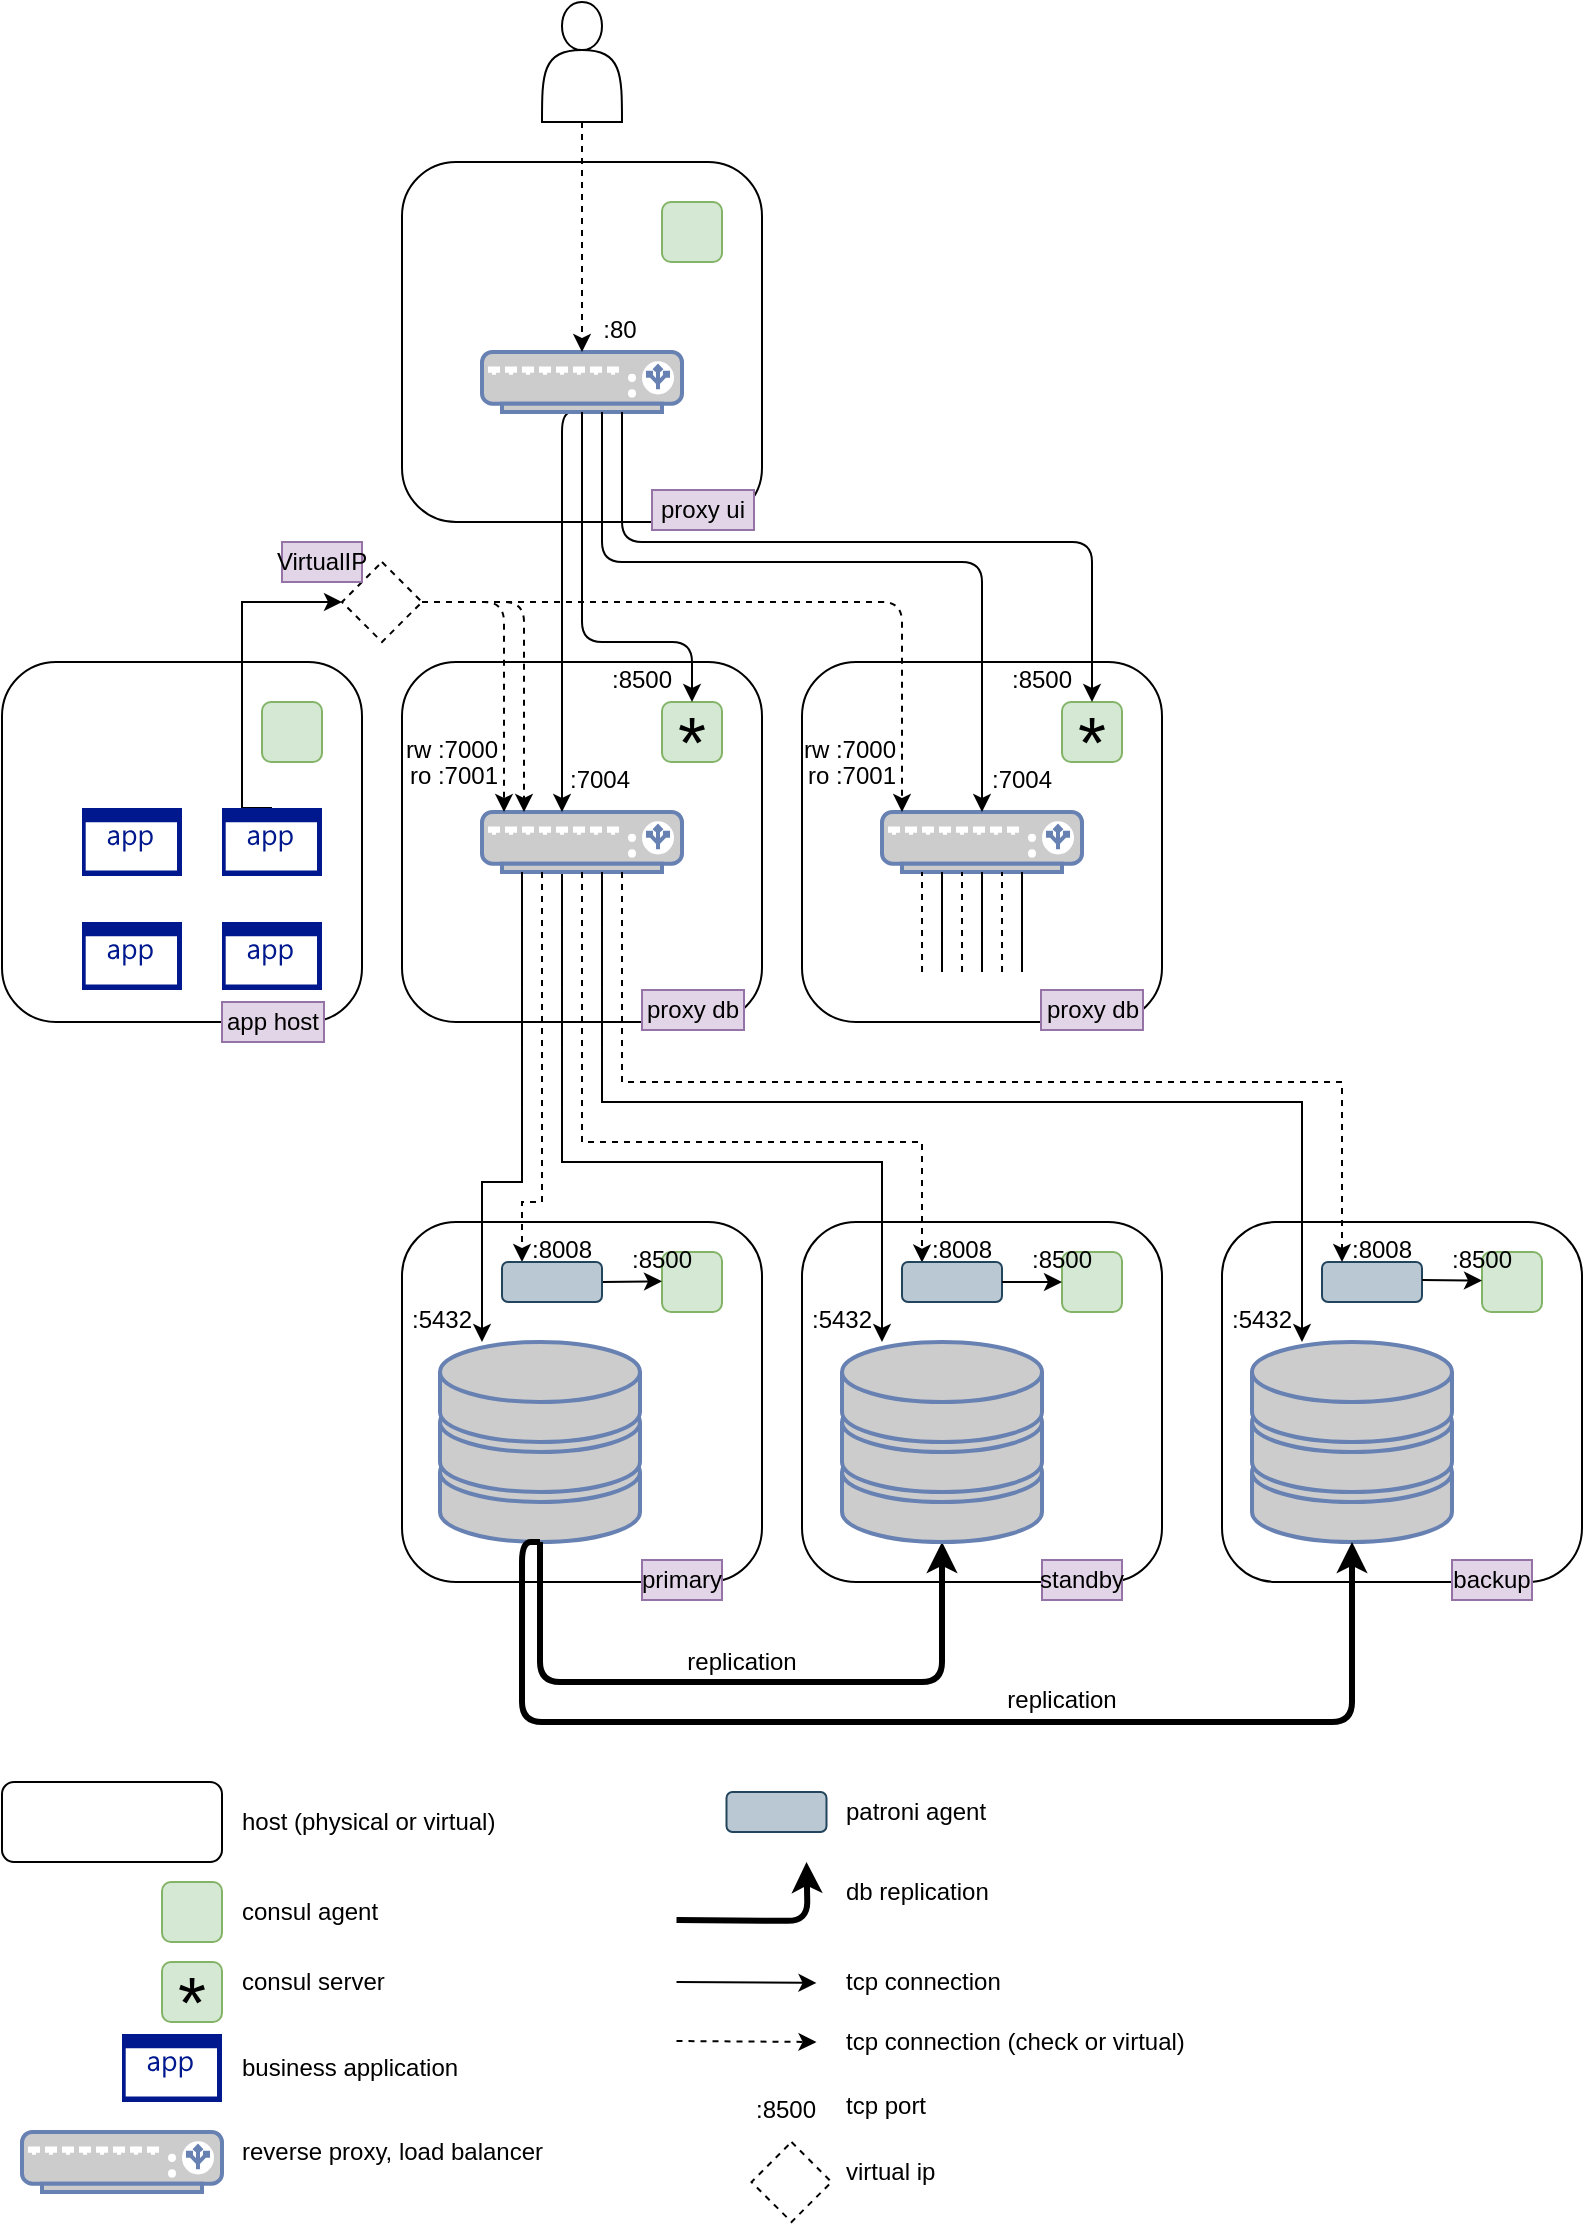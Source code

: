 <mxfile version="13.1.1" type="github"><diagram name="Page-1" id="bfe91b75-5d2c-26a0-9c1d-138518896778"><mxGraphModel dx="372" dy="185" grid="1" gridSize="10" guides="1" tooltips="1" connect="1" arrows="1" fold="1" page="1" pageScale="1" pageWidth="827" pageHeight="1169" background="#ffffff" math="0" shadow="0"><root><mxCell id="0"/><mxCell id="1" parent="0"/><mxCell id="Ll7NFRcKtgWp0UhdgGWS-8" value="" style="rounded=1;whiteSpace=wrap;html=1;" parent="1" vertex="1"><mxGeometry x="219" y="350" width="180" height="180" as="geometry"/></mxCell><mxCell id="Ll7NFRcKtgWp0UhdgGWS-7" value="" style="rounded=1;whiteSpace=wrap;html=1;" parent="1" vertex="1"><mxGeometry x="629" y="630" width="180" height="180" as="geometry"/></mxCell><mxCell id="Ll7NFRcKtgWp0UhdgGWS-6" value="" style="rounded=1;whiteSpace=wrap;html=1;" parent="1" vertex="1"><mxGeometry x="419" y="630" width="180" height="180" as="geometry"/></mxCell><mxCell id="Ll7NFRcKtgWp0UhdgGWS-5" value="" style="rounded=1;whiteSpace=wrap;html=1;" parent="1" vertex="1"><mxGeometry x="219" y="630" width="180" height="180" as="geometry"/></mxCell><mxCell id="7c3789c024ecab99-57" value="" style="fontColor=#0066CC;verticalAlign=top;verticalLabelPosition=bottom;labelPosition=center;align=center;html=1;fillColor=#CCCCCC;strokeColor=#6881B3;gradientColor=none;gradientDirection=north;strokeWidth=2;shape=mxgraph.networks.storage;rounded=0;shadow=0;comic=0;" parent="1" vertex="1"><mxGeometry x="238" y="690" width="100" height="100" as="geometry"/></mxCell><mxCell id="7c3789c024ecab99-75" style="edgeStyle=orthogonalEdgeStyle;html=1;labelBackgroundColor=none;endArrow=classic;endFill=1;strokeWidth=3;fontFamily=Verdana;fontSize=28;fontColor=#6881B3;entryX=0.5;entryY=1;entryDx=0;entryDy=0;entryPerimeter=0;exitX=0.5;exitY=1;exitDx=0;exitDy=0;exitPerimeter=0;" parent="1" source="7c3789c024ecab99-57" target="Ll7NFRcKtgWp0UhdgGWS-1" edge="1"><mxGeometry relative="1" as="geometry"><mxPoint x="1269" y="810" as="targetPoint"/><Array as="points"><mxPoint x="309" y="860"/><mxPoint x="509" y="860"/></Array><mxPoint x="799" y="1602" as="sourcePoint"/></mxGeometry></mxCell><mxCell id="Ll7NFRcKtgWp0UhdgGWS-1" value="" style="fontColor=#0066CC;verticalAlign=top;verticalLabelPosition=bottom;labelPosition=center;align=center;html=1;fillColor=#CCCCCC;strokeColor=#6881B3;gradientColor=none;gradientDirection=north;strokeWidth=2;shape=mxgraph.networks.storage;rounded=0;shadow=0;comic=0;" parent="1" vertex="1"><mxGeometry x="439" y="690" width="100" height="100" as="geometry"/></mxCell><mxCell id="Ll7NFRcKtgWp0UhdgGWS-2" value="" style="fontColor=#0066CC;verticalAlign=top;verticalLabelPosition=bottom;labelPosition=center;align=center;html=1;fillColor=#CCCCCC;strokeColor=#6881B3;gradientColor=none;gradientDirection=north;strokeWidth=2;shape=mxgraph.networks.storage;rounded=0;shadow=0;comic=0;" parent="1" vertex="1"><mxGeometry x="644" y="690" width="100" height="100" as="geometry"/></mxCell><mxCell id="Ll7NFRcKtgWp0UhdgGWS-3" style="edgeStyle=orthogonalEdgeStyle;html=1;labelBackgroundColor=none;endArrow=classic;endFill=1;strokeWidth=3;fontFamily=Verdana;fontSize=28;fontColor=#6881B3;entryX=0.5;entryY=1;entryDx=0;entryDy=0;entryPerimeter=0;exitX=0.5;exitY=1;exitDx=0;exitDy=0;exitPerimeter=0;startArrow=none;startFill=0;" parent="1" source="7c3789c024ecab99-57" target="Ll7NFRcKtgWp0UhdgGWS-2" edge="1"><mxGeometry relative="1" as="geometry"><mxPoint x="519" y="800" as="targetPoint"/><Array as="points"><mxPoint x="279" y="790"/><mxPoint x="279" y="880"/><mxPoint x="694" y="880"/></Array><mxPoint x="319" y="800" as="sourcePoint"/></mxGeometry></mxCell><mxCell id="Ll7NFRcKtgWp0UhdgGWS-11" value="" style="edgeStyle=orthogonalEdgeStyle;rounded=0;orthogonalLoop=1;jettySize=auto;html=1;startArrow=none;startFill=0;endArrow=classic;endFill=1;" parent="1" source="Ll7NFRcKtgWp0UhdgGWS-4" edge="1"><mxGeometry relative="1" as="geometry"><mxPoint x="459" y="690" as="targetPoint"/><Array as="points"><mxPoint x="299" y="600"/><mxPoint x="459" y="600"/></Array></mxGeometry></mxCell><mxCell id="Ll7NFRcKtgWp0UhdgGWS-4" value="" style="fontColor=#0066CC;verticalAlign=top;verticalLabelPosition=bottom;labelPosition=center;align=center;html=1;outlineConnect=0;fillColor=#CCCCCC;strokeColor=#6881B3;gradientColor=none;gradientDirection=north;strokeWidth=2;shape=mxgraph.networks.load_balancer;" parent="1" vertex="1"><mxGeometry x="259" y="425" width="100" height="30" as="geometry"/></mxCell><mxCell id="Ll7NFRcKtgWp0UhdgGWS-12" value="" style="rounded=1;whiteSpace=wrap;html=1;" parent="1" vertex="1"><mxGeometry x="419" y="350" width="180" height="180" as="geometry"/></mxCell><mxCell id="Ll7NFRcKtgWp0UhdgGWS-14" value="" style="edgeStyle=orthogonalEdgeStyle;rounded=0;orthogonalLoop=1;jettySize=auto;html=1;startArrow=none;startFill=0;endArrow=classic;endFill=1;entryX=0.208;entryY=0.016;entryDx=0;entryDy=0;dashed=1;entryPerimeter=0;" parent="1" source="Ll7NFRcKtgWp0UhdgGWS-4" target="Ll7NFRcKtgWp0UhdgGWS-15" edge="1"><mxGeometry relative="1" as="geometry"><mxPoint x="319.0" y="420" as="sourcePoint"/><mxPoint x="489.0" y="700" as="targetPoint"/><Array as="points"><mxPoint x="309" y="590"/><mxPoint x="479" y="590"/><mxPoint x="479" y="650"/></Array></mxGeometry></mxCell><mxCell id="Ll7NFRcKtgWp0UhdgGWS-15" value="" style="rounded=1;whiteSpace=wrap;html=1;fillColor=#bac8d3;strokeColor=#23445d;" parent="1" vertex="1"><mxGeometry x="469" y="650" width="50" height="20" as="geometry"/></mxCell><mxCell id="Ll7NFRcKtgWp0UhdgGWS-17" value="" style="rounded=1;whiteSpace=wrap;html=1;fillColor=#d5e8d4;strokeColor=#82b366;" parent="1" vertex="1"><mxGeometry x="549" y="645" width="30" height="30" as="geometry"/></mxCell><mxCell id="Ll7NFRcKtgWp0UhdgGWS-18" value="" style="rounded=1;whiteSpace=wrap;html=1;fillColor=#d5e8d4;strokeColor=#82b366;" parent="1" vertex="1"><mxGeometry x="549" y="370" width="30" height="30" as="geometry"/></mxCell><mxCell id="Ll7NFRcKtgWp0UhdgGWS-19" value="" style="rounded=1;whiteSpace=wrap;html=1;fillColor=#d5e8d4;strokeColor=#82b366;" parent="1" vertex="1"><mxGeometry x="349" y="370" width="30" height="30" as="geometry"/></mxCell><mxCell id="Ll7NFRcKtgWp0UhdgGWS-20" value="" style="rounded=1;whiteSpace=wrap;html=1;fillColor=#d5e8d4;strokeColor=#82b366;" parent="1" vertex="1"><mxGeometry x="349" y="645" width="30" height="30" as="geometry"/></mxCell><mxCell id="Ll7NFRcKtgWp0UhdgGWS-21" value="" style="rounded=1;whiteSpace=wrap;html=1;fillColor=#d5e8d4;strokeColor=#82b366;" parent="1" vertex="1"><mxGeometry x="759" y="645" width="30" height="30" as="geometry"/></mxCell><mxCell id="Ll7NFRcKtgWp0UhdgGWS-22" value="" style="endArrow=classic;html=1;exitX=1;exitY=0.5;exitDx=0;exitDy=0;entryX=0;entryY=0.5;entryDx=0;entryDy=0;" parent="1" source="Ll7NFRcKtgWp0UhdgGWS-15" target="Ll7NFRcKtgWp0UhdgGWS-17" edge="1"><mxGeometry width="50" height="50" relative="1" as="geometry"><mxPoint x="499" y="630" as="sourcePoint"/><mxPoint x="549" y="580" as="targetPoint"/></mxGeometry></mxCell><mxCell id="Ll7NFRcKtgWp0UhdgGWS-23" value="" style="rounded=1;whiteSpace=wrap;html=1;" parent="1" vertex="1"><mxGeometry x="219" y="100" width="180" height="180" as="geometry"/></mxCell><mxCell id="Ll7NFRcKtgWp0UhdgGWS-26" style="edgeStyle=orthogonalEdgeStyle;rounded=1;orthogonalLoop=1;jettySize=auto;html=1;exitX=0.5;exitY=1;exitDx=0;exitDy=0;exitPerimeter=0;startArrow=none;startFill=0;endArrow=classic;endFill=1;" parent="1" source="Ll7NFRcKtgWp0UhdgGWS-24" target="Ll7NFRcKtgWp0UhdgGWS-4" edge="1"><mxGeometry relative="1" as="geometry"><Array as="points"><mxPoint x="299" y="225"/></Array></mxGeometry></mxCell><mxCell id="Ll7NFRcKtgWp0UhdgGWS-24" value="" style="fontColor=#0066CC;verticalAlign=top;verticalLabelPosition=bottom;labelPosition=center;align=center;html=1;outlineConnect=0;fillColor=#CCCCCC;strokeColor=#6881B3;gradientColor=none;gradientDirection=north;strokeWidth=2;shape=mxgraph.networks.load_balancer;" parent="1" vertex="1"><mxGeometry x="259" y="195" width="100" height="30" as="geometry"/></mxCell><mxCell id="Ll7NFRcKtgWp0UhdgGWS-25" value="" style="rounded=1;whiteSpace=wrap;html=1;fillColor=#d5e8d4;strokeColor=#82b366;" parent="1" vertex="1"><mxGeometry x="349" y="120" width="30" height="30" as="geometry"/></mxCell><mxCell id="Ll7NFRcKtgWp0UhdgGWS-27" style="edgeStyle=orthogonalEdgeStyle;rounded=1;orthogonalLoop=1;jettySize=auto;html=1;startArrow=none;startFill=0;endArrow=classic;endFill=1;entryX=0.5;entryY=0;entryDx=0;entryDy=0;" parent="1" source="Ll7NFRcKtgWp0UhdgGWS-24" target="Ll7NFRcKtgWp0UhdgGWS-19" edge="1"><mxGeometry relative="1" as="geometry"><mxPoint x="319" y="235" as="sourcePoint"/><mxPoint x="319" y="455" as="targetPoint"/><Array as="points"><mxPoint x="309" y="340"/><mxPoint x="364" y="340"/></Array></mxGeometry></mxCell><mxCell id="Ll7NFRcKtgWp0UhdgGWS-28" style="edgeStyle=orthogonalEdgeStyle;rounded=1;orthogonalLoop=1;jettySize=auto;html=1;startArrow=none;startFill=0;endArrow=classic;endFill=1;entryX=0.5;entryY=0;entryDx=0;entryDy=0;" parent="1" source="Ll7NFRcKtgWp0UhdgGWS-24" target="Ll7NFRcKtgWp0UhdgGWS-18" edge="1"><mxGeometry relative="1" as="geometry"><mxPoint x="319.059" y="235" as="sourcePoint"/><mxPoint x="374" y="380" as="targetPoint"/><Array as="points"><mxPoint x="329" y="290"/><mxPoint x="564" y="290"/></Array></mxGeometry></mxCell><mxCell id="Ll7NFRcKtgWp0UhdgGWS-30" value="" style="rounded=1;whiteSpace=wrap;html=1;fillColor=#bac8d3;strokeColor=#23445d;" parent="1" vertex="1"><mxGeometry x="679" y="650" width="50" height="20" as="geometry"/></mxCell><mxCell id="Ll7NFRcKtgWp0UhdgGWS-31" value="" style="edgeStyle=orthogonalEdgeStyle;rounded=0;orthogonalLoop=1;jettySize=auto;html=1;startArrow=none;startFill=0;endArrow=classic;endFill=1;dashed=1;" parent="1" source="Ll7NFRcKtgWp0UhdgGWS-4" edge="1"><mxGeometry relative="1" as="geometry"><mxPoint x="339" y="485" as="sourcePoint"/><mxPoint x="279" y="650" as="targetPoint"/><Array as="points"><mxPoint x="289" y="620"/><mxPoint x="279" y="620"/><mxPoint x="279" y="650"/></Array></mxGeometry></mxCell><mxCell id="Ll7NFRcKtgWp0UhdgGWS-32" value="" style="edgeStyle=orthogonalEdgeStyle;rounded=0;orthogonalLoop=1;jettySize=auto;html=1;startArrow=none;startFill=0;endArrow=classic;endFill=1;" parent="1" source="Ll7NFRcKtgWp0UhdgGWS-4" edge="1"><mxGeometry relative="1" as="geometry"><mxPoint x="289" y="485" as="sourcePoint"/><mxPoint x="259" y="690" as="targetPoint"/><Array as="points"><mxPoint x="279" y="610"/><mxPoint x="259" y="610"/></Array></mxGeometry></mxCell><mxCell id="Ll7NFRcKtgWp0UhdgGWS-33" value="" style="edgeStyle=orthogonalEdgeStyle;rounded=0;orthogonalLoop=1;jettySize=auto;html=1;startArrow=none;startFill=0;endArrow=classic;endFill=1;dashed=1;" parent="1" source="Ll7NFRcKtgWp0UhdgGWS-4" edge="1"><mxGeometry relative="1" as="geometry"><mxPoint x="319" y="485" as="sourcePoint"/><mxPoint x="689" y="650" as="targetPoint"/><Array as="points"><mxPoint x="329" y="560"/><mxPoint x="689" y="560"/></Array></mxGeometry></mxCell><mxCell id="Ll7NFRcKtgWp0UhdgGWS-34" value="" style="edgeStyle=orthogonalEdgeStyle;rounded=0;orthogonalLoop=1;jettySize=auto;html=1;startArrow=none;startFill=0;endArrow=classic;endFill=1;" parent="1" source="Ll7NFRcKtgWp0UhdgGWS-4" edge="1"><mxGeometry relative="1" as="geometry"><mxPoint x="329" y="485" as="sourcePoint"/><mxPoint x="669" y="690" as="targetPoint"/><Array as="points"><mxPoint x="319" y="570"/><mxPoint x="669" y="570"/></Array></mxGeometry></mxCell><mxCell id="Ll7NFRcKtgWp0UhdgGWS-35" value="" style="fontColor=#0066CC;verticalAlign=top;verticalLabelPosition=bottom;labelPosition=center;align=center;html=1;outlineConnect=0;fillColor=#CCCCCC;strokeColor=#6881B3;gradientColor=none;gradientDirection=north;strokeWidth=2;shape=mxgraph.networks.load_balancer;" parent="1" vertex="1"><mxGeometry x="459" y="425" width="100" height="30" as="geometry"/></mxCell><mxCell id="Ll7NFRcKtgWp0UhdgGWS-36" style="edgeStyle=orthogonalEdgeStyle;rounded=1;orthogonalLoop=1;jettySize=auto;html=1;startArrow=none;startFill=0;endArrow=classic;endFill=1;" parent="1" source="Ll7NFRcKtgWp0UhdgGWS-24" edge="1"><mxGeometry relative="1" as="geometry"><mxPoint x="339" y="235" as="sourcePoint"/><mxPoint x="509" y="425" as="targetPoint"/><Array as="points"><mxPoint x="319" y="300"/><mxPoint x="509" y="300"/><mxPoint x="509" y="425"/></Array></mxGeometry></mxCell><mxCell id="Ll7NFRcKtgWp0UhdgGWS-37" value="" style="rounded=1;whiteSpace=wrap;html=1;fillColor=#d5e8d4;strokeColor=#82b366;" parent="1" vertex="1"><mxGeometry x="99" y="960" width="30" height="30" as="geometry"/></mxCell><mxCell id="Ll7NFRcKtgWp0UhdgGWS-38" value="*" style="text;html=1;strokeColor=none;fillColor=none;align=center;verticalAlign=middle;whiteSpace=wrap;rounded=0;fontSize=36;" parent="1" vertex="1"><mxGeometry x="344" y="380" width="40" height="20" as="geometry"/></mxCell><mxCell id="Ll7NFRcKtgWp0UhdgGWS-39" value="*" style="text;html=1;strokeColor=none;fillColor=none;align=center;verticalAlign=middle;whiteSpace=wrap;rounded=0;fontSize=36;" parent="1" vertex="1"><mxGeometry x="544" y="380" width="40" height="20" as="geometry"/></mxCell><mxCell id="Ll7NFRcKtgWp0UhdgGWS-40" value="" style="rounded=1;whiteSpace=wrap;html=1;fillColor=#d5e8d4;strokeColor=#82b366;" parent="1" vertex="1"><mxGeometry x="99" y="1000" width="30" height="30" as="geometry"/></mxCell><mxCell id="Ll7NFRcKtgWp0UhdgGWS-41" value="*" style="text;html=1;strokeColor=none;fillColor=none;align=center;verticalAlign=middle;whiteSpace=wrap;rounded=0;fontSize=36;" parent="1" vertex="1"><mxGeometry x="94" y="1010" width="40" height="20" as="geometry"/></mxCell><mxCell id="Ll7NFRcKtgWp0UhdgGWS-42" value="" style="fontColor=#0066CC;verticalAlign=top;verticalLabelPosition=bottom;labelPosition=center;align=center;html=1;outlineConnect=0;fillColor=#CCCCCC;strokeColor=#6881B3;gradientColor=none;gradientDirection=north;strokeWidth=2;shape=mxgraph.networks.load_balancer;" parent="1" vertex="1"><mxGeometry x="29" y="1085" width="100" height="30" as="geometry"/></mxCell><mxCell id="Ll7NFRcKtgWp0UhdgGWS-43" value="" style="rounded=1;whiteSpace=wrap;html=1;fillColor=#bac8d3;strokeColor=#23445d;" parent="1" vertex="1"><mxGeometry x="381.25" y="915" width="50" height="20" as="geometry"/></mxCell><mxCell id="Ll7NFRcKtgWp0UhdgGWS-45" value="&lt;font style=&quot;font-size: 12px&quot;&gt;:5432&lt;/font&gt;" style="text;html=1;strokeColor=none;fillColor=none;align=center;verticalAlign=middle;whiteSpace=wrap;rounded=0;fontSize=36;" parent="1" vertex="1"><mxGeometry x="219" y="660" width="40" height="20" as="geometry"/></mxCell><mxCell id="Ll7NFRcKtgWp0UhdgGWS-46" value="&lt;font style=&quot;font-size: 12px&quot;&gt;:8008&lt;/font&gt;" style="text;html=1;strokeColor=none;fillColor=none;align=center;verticalAlign=middle;whiteSpace=wrap;rounded=0;fontSize=36;" parent="1" vertex="1"><mxGeometry x="279" y="625" width="40" height="20" as="geometry"/></mxCell><mxCell id="Ll7NFRcKtgWp0UhdgGWS-47" value="&lt;font style=&quot;font-size: 12px&quot;&gt;rw :7000&lt;br&gt;&lt;/font&gt;" style="text;html=1;strokeColor=none;fillColor=none;align=right;verticalAlign=middle;whiteSpace=wrap;rounded=0;fontSize=36;" parent="1" vertex="1"><mxGeometry x="210" y="372.5" width="59" height="25" as="geometry"/></mxCell><mxCell id="Ll7NFRcKtgWp0UhdgGWS-48" value="&lt;font style=&quot;font-size: 12px&quot;&gt;:8500&lt;/font&gt;" style="text;html=1;strokeColor=none;fillColor=none;align=center;verticalAlign=middle;whiteSpace=wrap;rounded=0;fontSize=36;" parent="1" vertex="1"><mxGeometry x="319" y="335" width="40" height="30" as="geometry"/></mxCell><mxCell id="Ll7NFRcKtgWp0UhdgGWS-49" value="&lt;font style=&quot;font-size: 12px&quot;&gt;:8500&lt;/font&gt;" style="text;html=1;strokeColor=none;fillColor=none;align=center;verticalAlign=middle;whiteSpace=wrap;rounded=0;fontSize=36;" parent="1" vertex="1"><mxGeometry x="529" y="630" width="40" height="20" as="geometry"/></mxCell><mxCell id="Ll7NFRcKtgWp0UhdgGWS-51" style="edgeStyle=orthogonalEdgeStyle;rounded=0;orthogonalLoop=1;jettySize=auto;html=1;exitX=0.5;exitY=1;exitDx=0;exitDy=0;entryX=0.5;entryY=0;entryDx=0;entryDy=0;entryPerimeter=0;dashed=1;startArrow=none;startFill=0;endArrow=classic;endFill=1;fontSize=36;" parent="1" source="Ll7NFRcKtgWp0UhdgGWS-50" target="Ll7NFRcKtgWp0UhdgGWS-24" edge="1"><mxGeometry relative="1" as="geometry"/></mxCell><mxCell id="Ll7NFRcKtgWp0UhdgGWS-50" value="" style="shape=actor;whiteSpace=wrap;html=1;fontSize=36;" parent="1" vertex="1"><mxGeometry x="289" y="20" width="40" height="60" as="geometry"/></mxCell><mxCell id="Ll7NFRcKtgWp0UhdgGWS-52" value="&lt;font style=&quot;font-size: 12px&quot;&gt;:80&lt;/font&gt;" style="text;html=1;strokeColor=none;fillColor=none;align=center;verticalAlign=middle;whiteSpace=wrap;rounded=0;fontSize=36;" parent="1" vertex="1"><mxGeometry x="308" y="165" width="40" height="20" as="geometry"/></mxCell><mxCell id="Ll7NFRcKtgWp0UhdgGWS-54" value="&lt;font style=&quot;font-size: 12px&quot;&gt;:8500&lt;/font&gt;" style="text;html=1;strokeColor=none;fillColor=none;align=center;verticalAlign=middle;whiteSpace=wrap;rounded=0;fontSize=36;" parent="1" vertex="1"><mxGeometry x="519" y="335" width="40" height="30" as="geometry"/></mxCell><mxCell id="Ll7NFRcKtgWp0UhdgGWS-55" value="" style="endArrow=none;html=1;fontSize=36;exitX=0.389;exitY=0.861;exitDx=0;exitDy=0;exitPerimeter=0;" parent="1" source="Ll7NFRcKtgWp0UhdgGWS-12" edge="1"><mxGeometry width="50" height="50" relative="1" as="geometry"><mxPoint x="439" y="505" as="sourcePoint"/><mxPoint x="489" y="455" as="targetPoint"/></mxGeometry></mxCell><mxCell id="Ll7NFRcKtgWp0UhdgGWS-56" value="" style="endArrow=none;html=1;dashed=1;fontSize=36;exitX=0.389;exitY=0.861;exitDx=0;exitDy=0;exitPerimeter=0;" parent="1" edge="1"><mxGeometry width="50" height="50" relative="1" as="geometry"><mxPoint x="499.02" y="504.98" as="sourcePoint"/><mxPoint x="499" y="455" as="targetPoint"/></mxGeometry></mxCell><mxCell id="Ll7NFRcKtgWp0UhdgGWS-57" value="" style="endArrow=none;html=1;dashed=1;fontSize=36;exitX=0.389;exitY=0.861;exitDx=0;exitDy=0;exitPerimeter=0;" parent="1" edge="1"><mxGeometry width="50" height="50" relative="1" as="geometry"><mxPoint x="479.02" y="504.98" as="sourcePoint"/><mxPoint x="479" y="455" as="targetPoint"/></mxGeometry></mxCell><mxCell id="Ll7NFRcKtgWp0UhdgGWS-58" value="" style="endArrow=none;html=1;fontSize=36;exitX=0.389;exitY=0.861;exitDx=0;exitDy=0;exitPerimeter=0;" parent="1" edge="1"><mxGeometry width="50" height="50" relative="1" as="geometry"><mxPoint x="509.02" y="504.98" as="sourcePoint"/><mxPoint x="509" y="455" as="targetPoint"/></mxGeometry></mxCell><mxCell id="Ll7NFRcKtgWp0UhdgGWS-59" value="" style="endArrow=none;html=1;dashed=1;fontSize=36;exitX=0.389;exitY=0.861;exitDx=0;exitDy=0;exitPerimeter=0;" parent="1" edge="1"><mxGeometry width="50" height="50" relative="1" as="geometry"><mxPoint x="519.02" y="504.98" as="sourcePoint"/><mxPoint x="519" y="455" as="targetPoint"/></mxGeometry></mxCell><mxCell id="Ll7NFRcKtgWp0UhdgGWS-60" value="" style="endArrow=none;html=1;fontSize=36;exitX=0.389;exitY=0.861;exitDx=0;exitDy=0;exitPerimeter=0;" parent="1" edge="1"><mxGeometry width="50" height="50" relative="1" as="geometry"><mxPoint x="529.02" y="504.98" as="sourcePoint"/><mxPoint x="529" y="455" as="targetPoint"/></mxGeometry></mxCell><mxCell id="Ll7NFRcKtgWp0UhdgGWS-61" value="&lt;font style=&quot;font-size: 12px&quot;&gt;:8008&lt;/font&gt;" style="text;html=1;strokeColor=none;fillColor=none;align=center;verticalAlign=middle;whiteSpace=wrap;rounded=0;fontSize=36;" parent="1" vertex="1"><mxGeometry x="479" y="625" width="40" height="20" as="geometry"/></mxCell><mxCell id="Ll7NFRcKtgWp0UhdgGWS-62" value="&lt;font style=&quot;font-size: 12px&quot;&gt;:8008&lt;/font&gt;" style="text;html=1;strokeColor=none;fillColor=none;align=center;verticalAlign=middle;whiteSpace=wrap;rounded=0;fontSize=36;" parent="1" vertex="1"><mxGeometry x="689" y="625" width="40" height="20" as="geometry"/></mxCell><mxCell id="Ll7NFRcKtgWp0UhdgGWS-63" value="&lt;font style=&quot;font-size: 12px&quot;&gt;:5432&lt;/font&gt;" style="text;html=1;strokeColor=none;fillColor=none;align=center;verticalAlign=middle;whiteSpace=wrap;rounded=0;fontSize=36;" parent="1" vertex="1"><mxGeometry x="419" y="660" width="40" height="20" as="geometry"/></mxCell><mxCell id="Ll7NFRcKtgWp0UhdgGWS-64" value="&lt;font style=&quot;font-size: 12px&quot;&gt;:5432&lt;/font&gt;" style="text;html=1;strokeColor=none;fillColor=none;align=center;verticalAlign=middle;whiteSpace=wrap;rounded=0;fontSize=36;" parent="1" vertex="1"><mxGeometry x="629" y="660" width="40" height="20" as="geometry"/></mxCell><mxCell id="Ll7NFRcKtgWp0UhdgGWS-65" value="&lt;font style=&quot;font-size: 12px&quot;&gt;:8500&lt;/font&gt;" style="text;html=1;strokeColor=none;fillColor=none;align=center;verticalAlign=middle;whiteSpace=wrap;rounded=0;fontSize=36;" parent="1" vertex="1"><mxGeometry x="329" y="630" width="40" height="20" as="geometry"/></mxCell><mxCell id="Ll7NFRcKtgWp0UhdgGWS-66" value="&lt;font style=&quot;font-size: 12px&quot;&gt;:8500&lt;/font&gt;" style="text;html=1;strokeColor=none;fillColor=none;align=center;verticalAlign=middle;whiteSpace=wrap;rounded=0;fontSize=36;" parent="1" vertex="1"><mxGeometry x="739" y="630" width="40" height="20" as="geometry"/></mxCell><mxCell id="Ll7NFRcKtgWp0UhdgGWS-67" value="" style="endArrow=classic;html=1;exitX=1;exitY=0.5;exitDx=0;exitDy=0;entryX=0;entryY=0.5;entryDx=0;entryDy=0;" parent="1" source="Ll7NFRcKtgWp0UhdgGWS-29" edge="1"><mxGeometry width="50" height="50" relative="1" as="geometry"><mxPoint x="289" y="659.66" as="sourcePoint"/><mxPoint x="349" y="659.66" as="targetPoint"/></mxGeometry></mxCell><mxCell id="Ll7NFRcKtgWp0UhdgGWS-68" value="" style="endArrow=classic;html=1;entryX=0;entryY=0.5;entryDx=0;entryDy=0;" parent="1" edge="1"><mxGeometry width="50" height="50" relative="1" as="geometry"><mxPoint x="729" y="659" as="sourcePoint"/><mxPoint x="759" y="659.31" as="targetPoint"/></mxGeometry></mxCell><mxCell id="Ll7NFRcKtgWp0UhdgGWS-29" value="" style="rounded=1;whiteSpace=wrap;html=1;fillColor=#bac8d3;strokeColor=#23445d;" parent="1" vertex="1"><mxGeometry x="269" y="650" width="50" height="20" as="geometry"/></mxCell><mxCell id="Ll7NFRcKtgWp0UhdgGWS-70" style="edgeStyle=orthogonalEdgeStyle;html=1;labelBackgroundColor=none;endArrow=classic;endFill=1;strokeWidth=3;fontFamily=Verdana;fontSize=28;fontColor=#6881B3;" parent="1" edge="1"><mxGeometry relative="1" as="geometry"><mxPoint x="421.25" y="950" as="targetPoint"/><mxPoint x="356.25" y="979" as="sourcePoint"/></mxGeometry></mxCell><mxCell id="Ll7NFRcKtgWp0UhdgGWS-71" value="" style="endArrow=classic;html=1;strokeWidth=1;fontSize=36;" parent="1" edge="1"><mxGeometry width="50" height="50" relative="1" as="geometry"><mxPoint x="356.25" y="1010" as="sourcePoint"/><mxPoint x="426.25" y="1010.48" as="targetPoint"/></mxGeometry></mxCell><mxCell id="Ll7NFRcKtgWp0UhdgGWS-72" value="" style="endArrow=classic;html=1;strokeWidth=1;fontSize=36;dashed=1;" parent="1" edge="1"><mxGeometry width="50" height="50" relative="1" as="geometry"><mxPoint x="356.25" y="1039.52" as="sourcePoint"/><mxPoint x="426.25" y="1040" as="targetPoint"/></mxGeometry></mxCell><mxCell id="Ll7NFRcKtgWp0UhdgGWS-73" value="&lt;font style=&quot;font-size: 12px&quot;&gt;:8500&lt;/font&gt;" style="text;html=1;strokeColor=none;fillColor=none;align=center;verticalAlign=middle;whiteSpace=wrap;rounded=0;fontSize=36;" parent="1" vertex="1"><mxGeometry x="391.25" y="1050" width="40" height="30" as="geometry"/></mxCell><mxCell id="i6Yz9w69S7k_bQLnVukU-1" value="" style="rounded=1;whiteSpace=wrap;html=1;" parent="1" vertex="1"><mxGeometry x="19" y="350" width="180" height="180" as="geometry"/></mxCell><mxCell id="i6Yz9w69S7k_bQLnVukU-3" value="" style="rounded=1;whiteSpace=wrap;html=1;fillColor=#d5e8d4;strokeColor=#82b366;" parent="1" vertex="1"><mxGeometry x="149" y="370" width="30" height="30" as="geometry"/></mxCell><mxCell id="i6Yz9w69S7k_bQLnVukU-9" style="edgeStyle=orthogonalEdgeStyle;rounded=0;orthogonalLoop=1;jettySize=auto;html=1;exitX=0.5;exitY=0;exitDx=0;exitDy=0;exitPerimeter=0;entryX=0;entryY=0.5;entryDx=0;entryDy=0;" parent="1" source="i6Yz9w69S7k_bQLnVukU-5" target="i6Yz9w69S7k_bQLnVukU-21" edge="1"><mxGeometry relative="1" as="geometry"><Array as="points"><mxPoint x="139" y="423"/><mxPoint x="139" y="320"/></Array></mxGeometry></mxCell><mxCell id="i6Yz9w69S7k_bQLnVukU-5" value="" style="aspect=fixed;pointerEvents=1;shadow=0;dashed=0;html=1;strokeColor=none;labelPosition=center;verticalLabelPosition=bottom;verticalAlign=top;align=center;fillColor=#00188D;shape=mxgraph.mscae.enterprise.application" parent="1" vertex="1"><mxGeometry x="129" y="423" width="50" height="34" as="geometry"/></mxCell><mxCell id="i6Yz9w69S7k_bQLnVukU-6" value="" style="aspect=fixed;pointerEvents=1;shadow=0;dashed=0;html=1;strokeColor=none;labelPosition=center;verticalLabelPosition=bottom;verticalAlign=top;align=center;fillColor=#00188D;shape=mxgraph.mscae.enterprise.application" parent="1" vertex="1"><mxGeometry x="59" y="423" width="50" height="34" as="geometry"/></mxCell><mxCell id="i6Yz9w69S7k_bQLnVukU-7" value="" style="aspect=fixed;pointerEvents=1;shadow=0;dashed=0;html=1;strokeColor=none;labelPosition=center;verticalLabelPosition=bottom;verticalAlign=top;align=center;fillColor=#00188D;shape=mxgraph.mscae.enterprise.application" parent="1" vertex="1"><mxGeometry x="59" y="480" width="50" height="34" as="geometry"/></mxCell><mxCell id="i6Yz9w69S7k_bQLnVukU-8" value="" style="aspect=fixed;pointerEvents=1;shadow=0;dashed=0;html=1;strokeColor=none;labelPosition=center;verticalLabelPosition=bottom;verticalAlign=top;align=center;fillColor=#00188D;shape=mxgraph.mscae.enterprise.application" parent="1" vertex="1"><mxGeometry x="129" y="480" width="50" height="34" as="geometry"/></mxCell><mxCell id="i6Yz9w69S7k_bQLnVukU-10" value="&lt;font style=&quot;font-size: 12px&quot;&gt;:7004&lt;/font&gt;" style="text;html=1;strokeColor=none;fillColor=none;align=center;verticalAlign=middle;whiteSpace=wrap;rounded=0;fontSize=36;" parent="1" vertex="1"><mxGeometry x="298" y="390" width="40" height="20" as="geometry"/></mxCell><mxCell id="i6Yz9w69S7k_bQLnVukU-11" value="replication" style="text;html=1;strokeColor=none;fillColor=none;align=center;verticalAlign=middle;whiteSpace=wrap;rounded=0;" parent="1" vertex="1"><mxGeometry x="369" y="840" width="40" height="20" as="geometry"/></mxCell><mxCell id="i6Yz9w69S7k_bQLnVukU-12" value="replication" style="text;html=1;strokeColor=none;fillColor=none;align=center;verticalAlign=middle;whiteSpace=wrap;rounded=0;" parent="1" vertex="1"><mxGeometry x="529" y="859" width="40" height="20" as="geometry"/></mxCell><mxCell id="i6Yz9w69S7k_bQLnVukU-13" value="primary" style="text;html=1;strokeColor=#9673a6;fillColor=#e1d5e7;align=center;verticalAlign=middle;whiteSpace=wrap;rounded=0;" parent="1" vertex="1"><mxGeometry x="339" y="799" width="40" height="20" as="geometry"/></mxCell><mxCell id="i6Yz9w69S7k_bQLnVukU-14" value="standby" style="text;html=1;strokeColor=#9673a6;fillColor=#e1d5e7;align=center;verticalAlign=middle;whiteSpace=wrap;rounded=0;" parent="1" vertex="1"><mxGeometry x="539" y="799" width="40" height="20" as="geometry"/></mxCell><mxCell id="i6Yz9w69S7k_bQLnVukU-17" value="backup" style="text;html=1;strokeColor=#9673a6;fillColor=#e1d5e7;align=center;verticalAlign=middle;whiteSpace=wrap;rounded=0;" parent="1" vertex="1"><mxGeometry x="744" y="799" width="40" height="20" as="geometry"/></mxCell><mxCell id="i6Yz9w69S7k_bQLnVukU-18" value="proxy db" style="text;html=1;strokeColor=#9673a6;fillColor=#e1d5e7;align=center;verticalAlign=middle;whiteSpace=wrap;rounded=0;" parent="1" vertex="1"><mxGeometry x="339" y="514" width="51" height="20" as="geometry"/></mxCell><mxCell id="i6Yz9w69S7k_bQLnVukU-19" value="proxy db" style="text;html=1;strokeColor=#9673a6;fillColor=#e1d5e7;align=center;verticalAlign=middle;whiteSpace=wrap;rounded=0;" parent="1" vertex="1"><mxGeometry x="538.5" y="514" width="51" height="20" as="geometry"/></mxCell><mxCell id="i6Yz9w69S7k_bQLnVukU-20" value="proxy ui" style="text;html=1;strokeColor=#9673a6;fillColor=#e1d5e7;align=center;verticalAlign=middle;whiteSpace=wrap;rounded=0;" parent="1" vertex="1"><mxGeometry x="344" y="264" width="51" height="20" as="geometry"/></mxCell><mxCell id="i6Yz9w69S7k_bQLnVukU-23" style="edgeStyle=orthogonalEdgeStyle;rounded=1;orthogonalLoop=1;jettySize=auto;html=1;exitX=1;exitY=0.5;exitDx=0;exitDy=0;dashed=1;" parent="1" source="i6Yz9w69S7k_bQLnVukU-21" target="Ll7NFRcKtgWp0UhdgGWS-4" edge="1"><mxGeometry relative="1" as="geometry"><Array as="points"><mxPoint x="270" y="320"/></Array></mxGeometry></mxCell><mxCell id="i6Yz9w69S7k_bQLnVukU-21" value="" style="rhombus;whiteSpace=wrap;html=1;fillColor=#ffffff;dashed=1;" parent="1" vertex="1"><mxGeometry x="189" y="300" width="40" height="40" as="geometry"/></mxCell><mxCell id="i6Yz9w69S7k_bQLnVukU-24" style="edgeStyle=orthogonalEdgeStyle;rounded=1;orthogonalLoop=1;jettySize=auto;html=1;exitX=1;exitY=0.5;exitDx=0;exitDy=0;dashed=1;" parent="1" source="i6Yz9w69S7k_bQLnVukU-21" target="Ll7NFRcKtgWp0UhdgGWS-35" edge="1"><mxGeometry relative="1" as="geometry"><mxPoint x="239" y="330" as="sourcePoint"/><mxPoint x="289.029" y="435" as="targetPoint"/><Array as="points"><mxPoint x="469" y="320"/></Array></mxGeometry></mxCell><mxCell id="i6Yz9w69S7k_bQLnVukU-26" value="&lt;font style=&quot;font-size: 12px&quot;&gt;:7004&lt;/font&gt;" style="text;html=1;strokeColor=none;fillColor=none;align=center;verticalAlign=middle;whiteSpace=wrap;rounded=0;fontSize=36;" parent="1" vertex="1"><mxGeometry x="509" y="390" width="40" height="20" as="geometry"/></mxCell><mxCell id="i6Yz9w69S7k_bQLnVukU-27" value="app host" style="text;html=1;strokeColor=#9673a6;fillColor=#e1d5e7;align=center;verticalAlign=middle;whiteSpace=wrap;rounded=0;" parent="1" vertex="1"><mxGeometry x="129" y="520" width="51" height="20" as="geometry"/></mxCell><mxCell id="i6Yz9w69S7k_bQLnVukU-28" value="VirtualIP" style="text;html=1;strokeColor=#9673a6;fillColor=#e1d5e7;align=center;verticalAlign=middle;whiteSpace=wrap;rounded=0;" parent="1" vertex="1"><mxGeometry x="159" y="290" width="40" height="20" as="geometry"/></mxCell><mxCell id="i6Yz9w69S7k_bQLnVukU-29" value="" style="rounded=1;whiteSpace=wrap;html=1;" parent="1" vertex="1"><mxGeometry x="19" y="910" width="110" height="40" as="geometry"/></mxCell><mxCell id="i6Yz9w69S7k_bQLnVukU-30" value="" style="rhombus;whiteSpace=wrap;html=1;fillColor=#ffffff;dashed=1;" parent="1" vertex="1"><mxGeometry x="393.75" y="1090" width="40" height="40" as="geometry"/></mxCell><mxCell id="i6Yz9w69S7k_bQLnVukU-31" value="" style="aspect=fixed;pointerEvents=1;shadow=0;dashed=0;html=1;strokeColor=none;labelPosition=center;verticalLabelPosition=bottom;verticalAlign=top;align=center;fillColor=#00188D;shape=mxgraph.mscae.enterprise.application" parent="1" vertex="1"><mxGeometry x="79" y="1036" width="50" height="34" as="geometry"/></mxCell><mxCell id="i6Yz9w69S7k_bQLnVukU-34" value="host (physical or virtual)" style="text;html=1;strokeColor=none;fillColor=none;align=left;verticalAlign=middle;whiteSpace=wrap;rounded=0;" parent="1" vertex="1"><mxGeometry x="136.5" y="920" width="160" height="20" as="geometry"/></mxCell><mxCell id="i6Yz9w69S7k_bQLnVukU-35" value="consul agent" style="text;html=1;strokeColor=none;fillColor=none;align=left;verticalAlign=middle;whiteSpace=wrap;rounded=0;" parent="1" vertex="1"><mxGeometry x="136.5" y="965" width="160" height="20" as="geometry"/></mxCell><mxCell id="i6Yz9w69S7k_bQLnVukU-36" value="consul server" style="text;html=1;strokeColor=none;fillColor=none;align=left;verticalAlign=middle;whiteSpace=wrap;rounded=0;" parent="1" vertex="1"><mxGeometry x="136.5" y="1000" width="160" height="20" as="geometry"/></mxCell><mxCell id="i6Yz9w69S7k_bQLnVukU-37" value="business application" style="text;html=1;strokeColor=none;fillColor=none;align=left;verticalAlign=middle;whiteSpace=wrap;rounded=0;" parent="1" vertex="1"><mxGeometry x="136.5" y="1043" width="160" height="20" as="geometry"/></mxCell><mxCell id="i6Yz9w69S7k_bQLnVukU-38" value="reverse proxy, load balancer" style="text;html=1;strokeColor=none;fillColor=none;align=left;verticalAlign=middle;whiteSpace=wrap;rounded=0;" parent="1" vertex="1"><mxGeometry x="136.5" y="1085" width="160" height="20" as="geometry"/></mxCell><mxCell id="i6Yz9w69S7k_bQLnVukU-39" value="patroni agent" style="text;html=1;strokeColor=none;fillColor=none;align=left;verticalAlign=middle;whiteSpace=wrap;rounded=0;" parent="1" vertex="1"><mxGeometry x="438.75" y="915" width="160" height="20" as="geometry"/></mxCell><mxCell id="i6Yz9w69S7k_bQLnVukU-40" value="db replication" style="text;html=1;strokeColor=none;fillColor=none;align=left;verticalAlign=middle;whiteSpace=wrap;rounded=0;" parent="1" vertex="1"><mxGeometry x="438.75" y="955" width="160" height="20" as="geometry"/></mxCell><mxCell id="i6Yz9w69S7k_bQLnVukU-41" value="tcp connection" style="text;html=1;strokeColor=none;fillColor=none;align=left;verticalAlign=middle;whiteSpace=wrap;rounded=0;" parent="1" vertex="1"><mxGeometry x="438.75" y="1000" width="160" height="20" as="geometry"/></mxCell><mxCell id="i6Yz9w69S7k_bQLnVukU-42" value="tcp connection (check or virtual)" style="text;html=1;strokeColor=none;fillColor=none;align=left;verticalAlign=middle;whiteSpace=wrap;rounded=0;" parent="1" vertex="1"><mxGeometry x="438.75" y="1030" width="180" height="20" as="geometry"/></mxCell><mxCell id="i6Yz9w69S7k_bQLnVukU-43" value="tcp port" style="text;html=1;strokeColor=none;fillColor=none;align=left;verticalAlign=middle;whiteSpace=wrap;rounded=0;" parent="1" vertex="1"><mxGeometry x="438.75" y="1062" width="160" height="20" as="geometry"/></mxCell><mxCell id="i6Yz9w69S7k_bQLnVukU-44" value="virtual ip" style="text;html=1;strokeColor=none;fillColor=none;align=left;verticalAlign=middle;whiteSpace=wrap;rounded=0;" parent="1" vertex="1"><mxGeometry x="438.75" y="1095" width="160" height="20" as="geometry"/></mxCell><mxCell id="VOrdppMWfYsiXgBIx0z7-1" style="edgeStyle=orthogonalEdgeStyle;rounded=1;orthogonalLoop=1;jettySize=auto;html=1;dashed=1;exitX=1;exitY=0.5;exitDx=0;exitDy=0;" edge="1" parent="1" source="i6Yz9w69S7k_bQLnVukU-21" target="Ll7NFRcKtgWp0UhdgGWS-4"><mxGeometry relative="1" as="geometry"><Array as="points"><mxPoint x="280" y="320"/></Array><mxPoint x="239" y="330" as="sourcePoint"/><mxPoint x="289" y="420" as="targetPoint"/></mxGeometry></mxCell><mxCell id="VOrdppMWfYsiXgBIx0z7-3" value="&lt;font style=&quot;font-size: 12px&quot;&gt;ro :7001&lt;br&gt;&lt;/font&gt;" style="text;html=1;strokeColor=none;fillColor=none;align=right;verticalAlign=middle;whiteSpace=wrap;rounded=0;fontSize=36;" vertex="1" parent="1"><mxGeometry x="210" y="385" width="59" height="25" as="geometry"/></mxCell><mxCell id="VOrdppMWfYsiXgBIx0z7-4" value="&lt;font style=&quot;font-size: 12px&quot;&gt;rw :7000&lt;br&gt;&lt;/font&gt;" style="text;html=1;strokeColor=none;fillColor=none;align=right;verticalAlign=middle;whiteSpace=wrap;rounded=0;fontSize=36;" vertex="1" parent="1"><mxGeometry x="409" y="372.5" width="59" height="25" as="geometry"/></mxCell><mxCell id="VOrdppMWfYsiXgBIx0z7-5" value="&lt;font style=&quot;font-size: 12px&quot;&gt;ro :7001&lt;br&gt;&lt;/font&gt;" style="text;html=1;strokeColor=none;fillColor=none;align=right;verticalAlign=middle;whiteSpace=wrap;rounded=0;fontSize=36;" vertex="1" parent="1"><mxGeometry x="409" y="385" width="59" height="25" as="geometry"/></mxCell></root></mxGraphModel></diagram></mxfile>